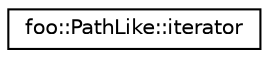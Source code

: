 digraph "类继承关系图"
{
 // LATEX_PDF_SIZE
  edge [fontname="Helvetica",fontsize="10",labelfontname="Helvetica",labelfontsize="10"];
  node [fontname="Helvetica",fontsize="10",shape=record];
  rankdir="LR";
  Node0 [label="foo::PathLike::iterator",height=0.2,width=0.4,color="black", fillcolor="white", style="filled",URL="$structfoo_1_1PathLike_1_1iterator.html",tooltip=" "];
}
